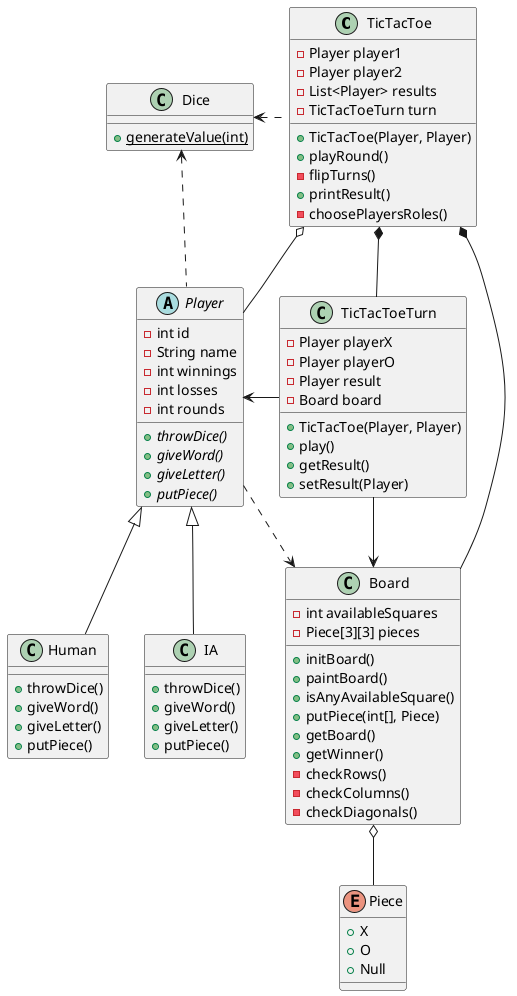 @startuml
class TicTacToe {
    - Player player1
    - Player player2
    - List<Player> results
    - TicTacToeTurn turn
    + TicTacToe(Player, Player)
    + playRound()
    - flipTurns()
    + printResult()
    - choosePlayersRoles()
}
class TicTacToeTurn {
    - Player playerX
    - Player playerO
    - Player result
    - Board board
    + TicTacToe(Player, Player)
    + play()
    + getResult()
    + setResult(Player)
}
abstract class Player {
    - int id
    - String name
    - int winnings
    - int losses
    - int rounds
    + {abstract} throwDice()
    + {abstract} giveWord()
    + {abstract} giveLetter()
    + {abstract} putPiece()
}
class Human {
    + throwDice()
    + giveWord()
    + giveLetter()
    + putPiece()
}
class IA {
    + throwDice()
    + giveWord()
    + giveLetter()
    + putPiece()
}

class Board {
    - int availableSquares
    - Piece[3][3] pieces
    + initBoard()
    + paintBoard()
    + isAnyAvailableSquare()
    + putPiece(int[], Piece)
    + getBoard()
    + getWinner()
    - checkRows()
    - checkColumns()
    - checkDiagonals()
}
class Dice {
    + {static} generateValue(int)
}
enum Piece {
    + X
    + O
    + Null
}

TicTacToe *-- TicTacToeTurn
TicTacToe *-- Board
TicTacToe o-- Player
TicTacToe .left.> Dice

TicTacToeTurn -right-> Board
TicTacToeTurn -left-> Player

Board o-- Piece

Player <|-- Human
Player <|-- IA
Player .up.> Dice
Player ..> Board

@enduml